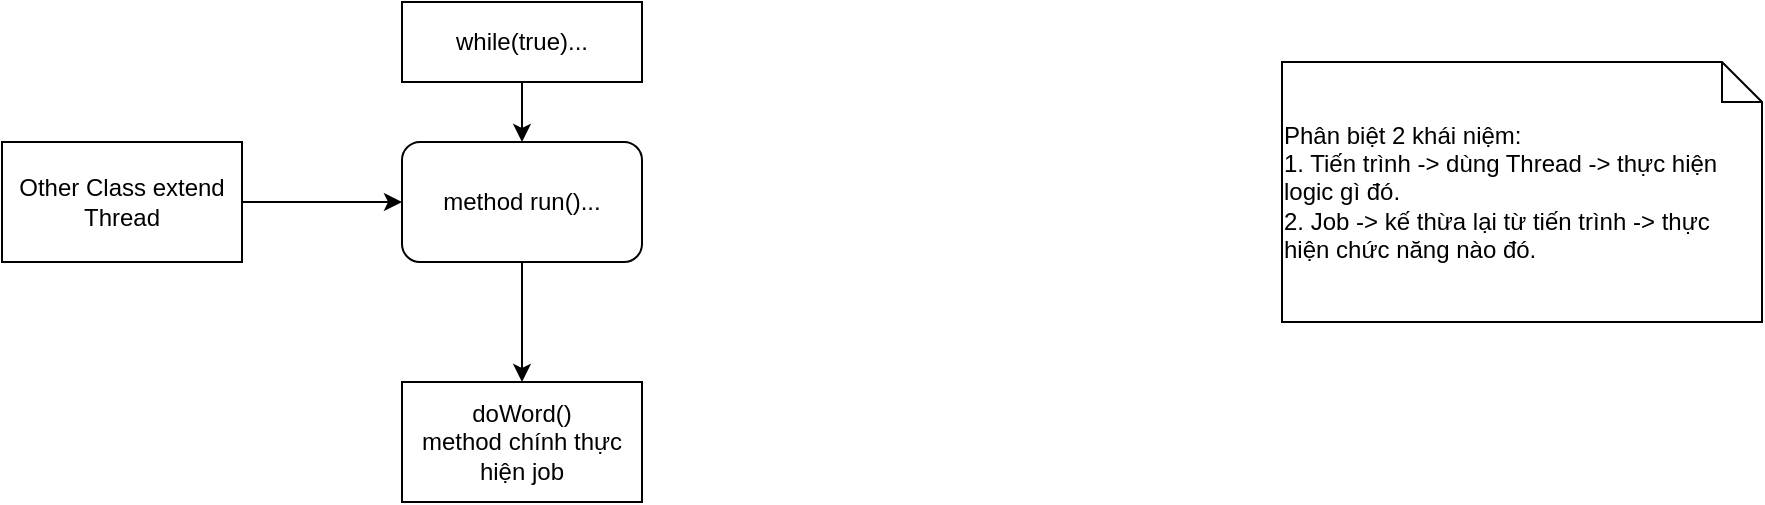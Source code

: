 <mxfile version="15.4.0" type="device"><diagram id="rGfATtq7FN5gLwOTQR_f" name="Page-1"><mxGraphModel dx="1092" dy="504" grid="1" gridSize="10" guides="1" tooltips="1" connect="1" arrows="1" fold="1" page="1" pageScale="1" pageWidth="1169" pageHeight="827" math="0" shadow="0"><root><mxCell id="0"/><mxCell id="1" parent="0"/><mxCell id="yg-8J1_vVWQwlGiBGcHW-6" style="rounded=0;orthogonalLoop=1;jettySize=auto;html=1;entryX=0;entryY=0.5;entryDx=0;entryDy=0;" edge="1" parent="1" source="yg-8J1_vVWQwlGiBGcHW-1" target="yg-8J1_vVWQwlGiBGcHW-2"><mxGeometry relative="1" as="geometry"/></mxCell><mxCell id="yg-8J1_vVWQwlGiBGcHW-1" value="Other Class extend Thread" style="rounded=0;whiteSpace=wrap;html=1;" vertex="1" parent="1"><mxGeometry x="80" y="80" width="120" height="60" as="geometry"/></mxCell><mxCell id="yg-8J1_vVWQwlGiBGcHW-7" style="rounded=0;orthogonalLoop=1;jettySize=auto;html=1;" edge="1" parent="1" source="yg-8J1_vVWQwlGiBGcHW-2" target="yg-8J1_vVWQwlGiBGcHW-3"><mxGeometry relative="1" as="geometry"/></mxCell><mxCell id="yg-8J1_vVWQwlGiBGcHW-2" value="method run()..." style="rounded=1;whiteSpace=wrap;html=1;" vertex="1" parent="1"><mxGeometry x="280" y="80" width="120" height="60" as="geometry"/></mxCell><mxCell id="yg-8J1_vVWQwlGiBGcHW-3" value="doWord()&lt;br&gt;method chính thực hiện job" style="rounded=0;whiteSpace=wrap;html=1;" vertex="1" parent="1"><mxGeometry x="280" y="200" width="120" height="60" as="geometry"/></mxCell><mxCell id="yg-8J1_vVWQwlGiBGcHW-5" value="&lt;div style=&quot;text-align: left&quot;&gt;&lt;span&gt;Phân biệt 2 khái niệm:&lt;/span&gt;&lt;/div&gt;&lt;div style=&quot;text-align: left&quot;&gt;&lt;span&gt;1. Tiến trình -&amp;gt; dùng Thread -&amp;gt; thực hiện logic gì đó.&lt;/span&gt;&lt;/div&gt;&lt;div style=&quot;text-align: left&quot;&gt;&lt;span&gt;2. Job -&amp;gt; kế thừa lại từ tiến trình -&amp;gt; thực hiện chức năng nào đó.&lt;/span&gt;&lt;/div&gt;" style="shape=note;size=20;whiteSpace=wrap;html=1;" vertex="1" parent="1"><mxGeometry x="720" y="40" width="240" height="130" as="geometry"/></mxCell><mxCell id="yg-8J1_vVWQwlGiBGcHW-9" style="edgeStyle=none;rounded=0;orthogonalLoop=1;jettySize=auto;html=1;entryX=0.5;entryY=0;entryDx=0;entryDy=0;" edge="1" parent="1" source="yg-8J1_vVWQwlGiBGcHW-8" target="yg-8J1_vVWQwlGiBGcHW-2"><mxGeometry relative="1" as="geometry"/></mxCell><mxCell id="yg-8J1_vVWQwlGiBGcHW-8" value="while(true)..." style="rounded=0;whiteSpace=wrap;html=1;" vertex="1" parent="1"><mxGeometry x="280" y="10" width="120" height="40" as="geometry"/></mxCell></root></mxGraphModel></diagram></mxfile>